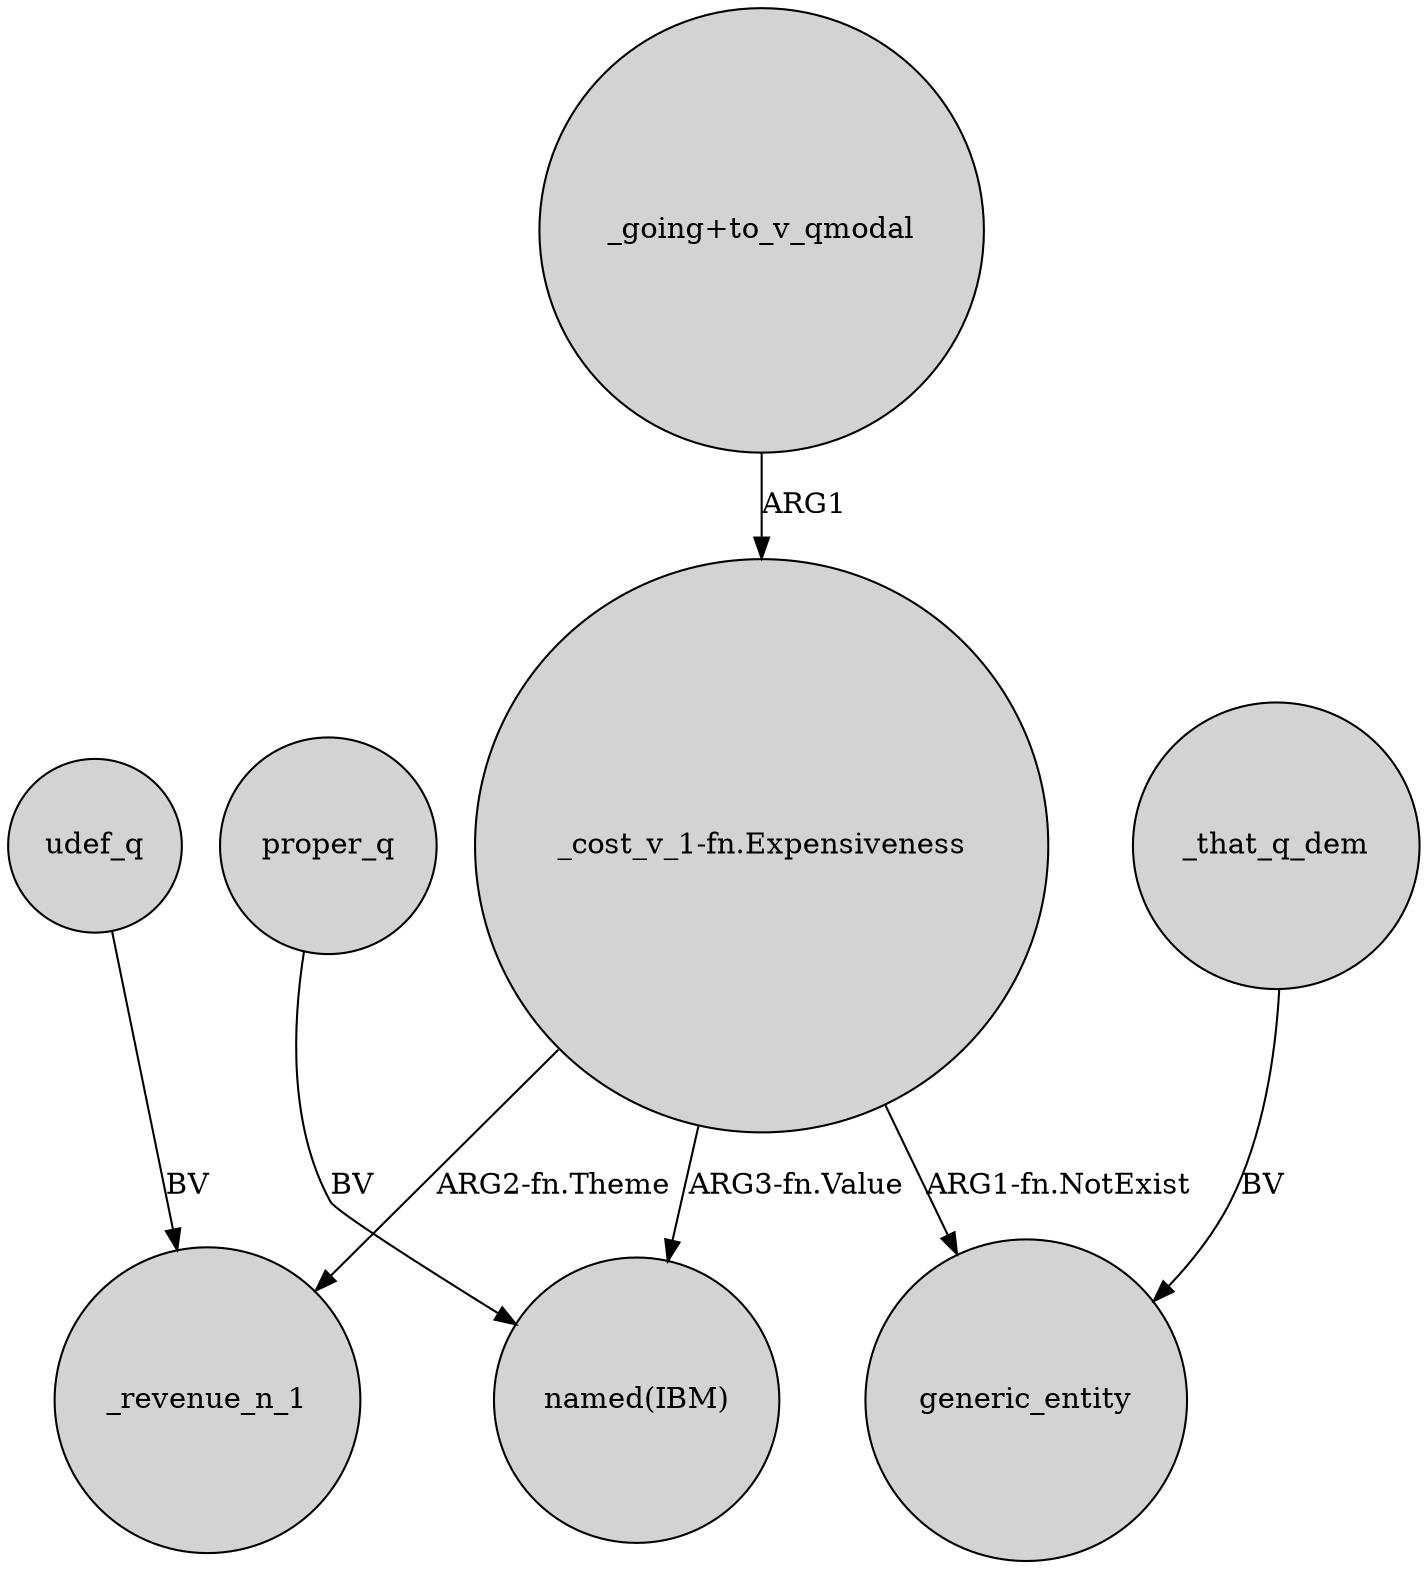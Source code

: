 digraph {
	node [shape=circle style=filled]
	udef_q -> _revenue_n_1 [label=BV]
	proper_q -> "named(IBM)" [label=BV]
	"_cost_v_1-fn.Expensiveness" -> "named(IBM)" [label="ARG3-fn.Value"]
	_that_q_dem -> generic_entity [label=BV]
	"_cost_v_1-fn.Expensiveness" -> _revenue_n_1 [label="ARG2-fn.Theme"]
	"_cost_v_1-fn.Expensiveness" -> generic_entity [label="ARG1-fn.NotExist"]
	"_going+to_v_qmodal" -> "_cost_v_1-fn.Expensiveness" [label=ARG1]
}
